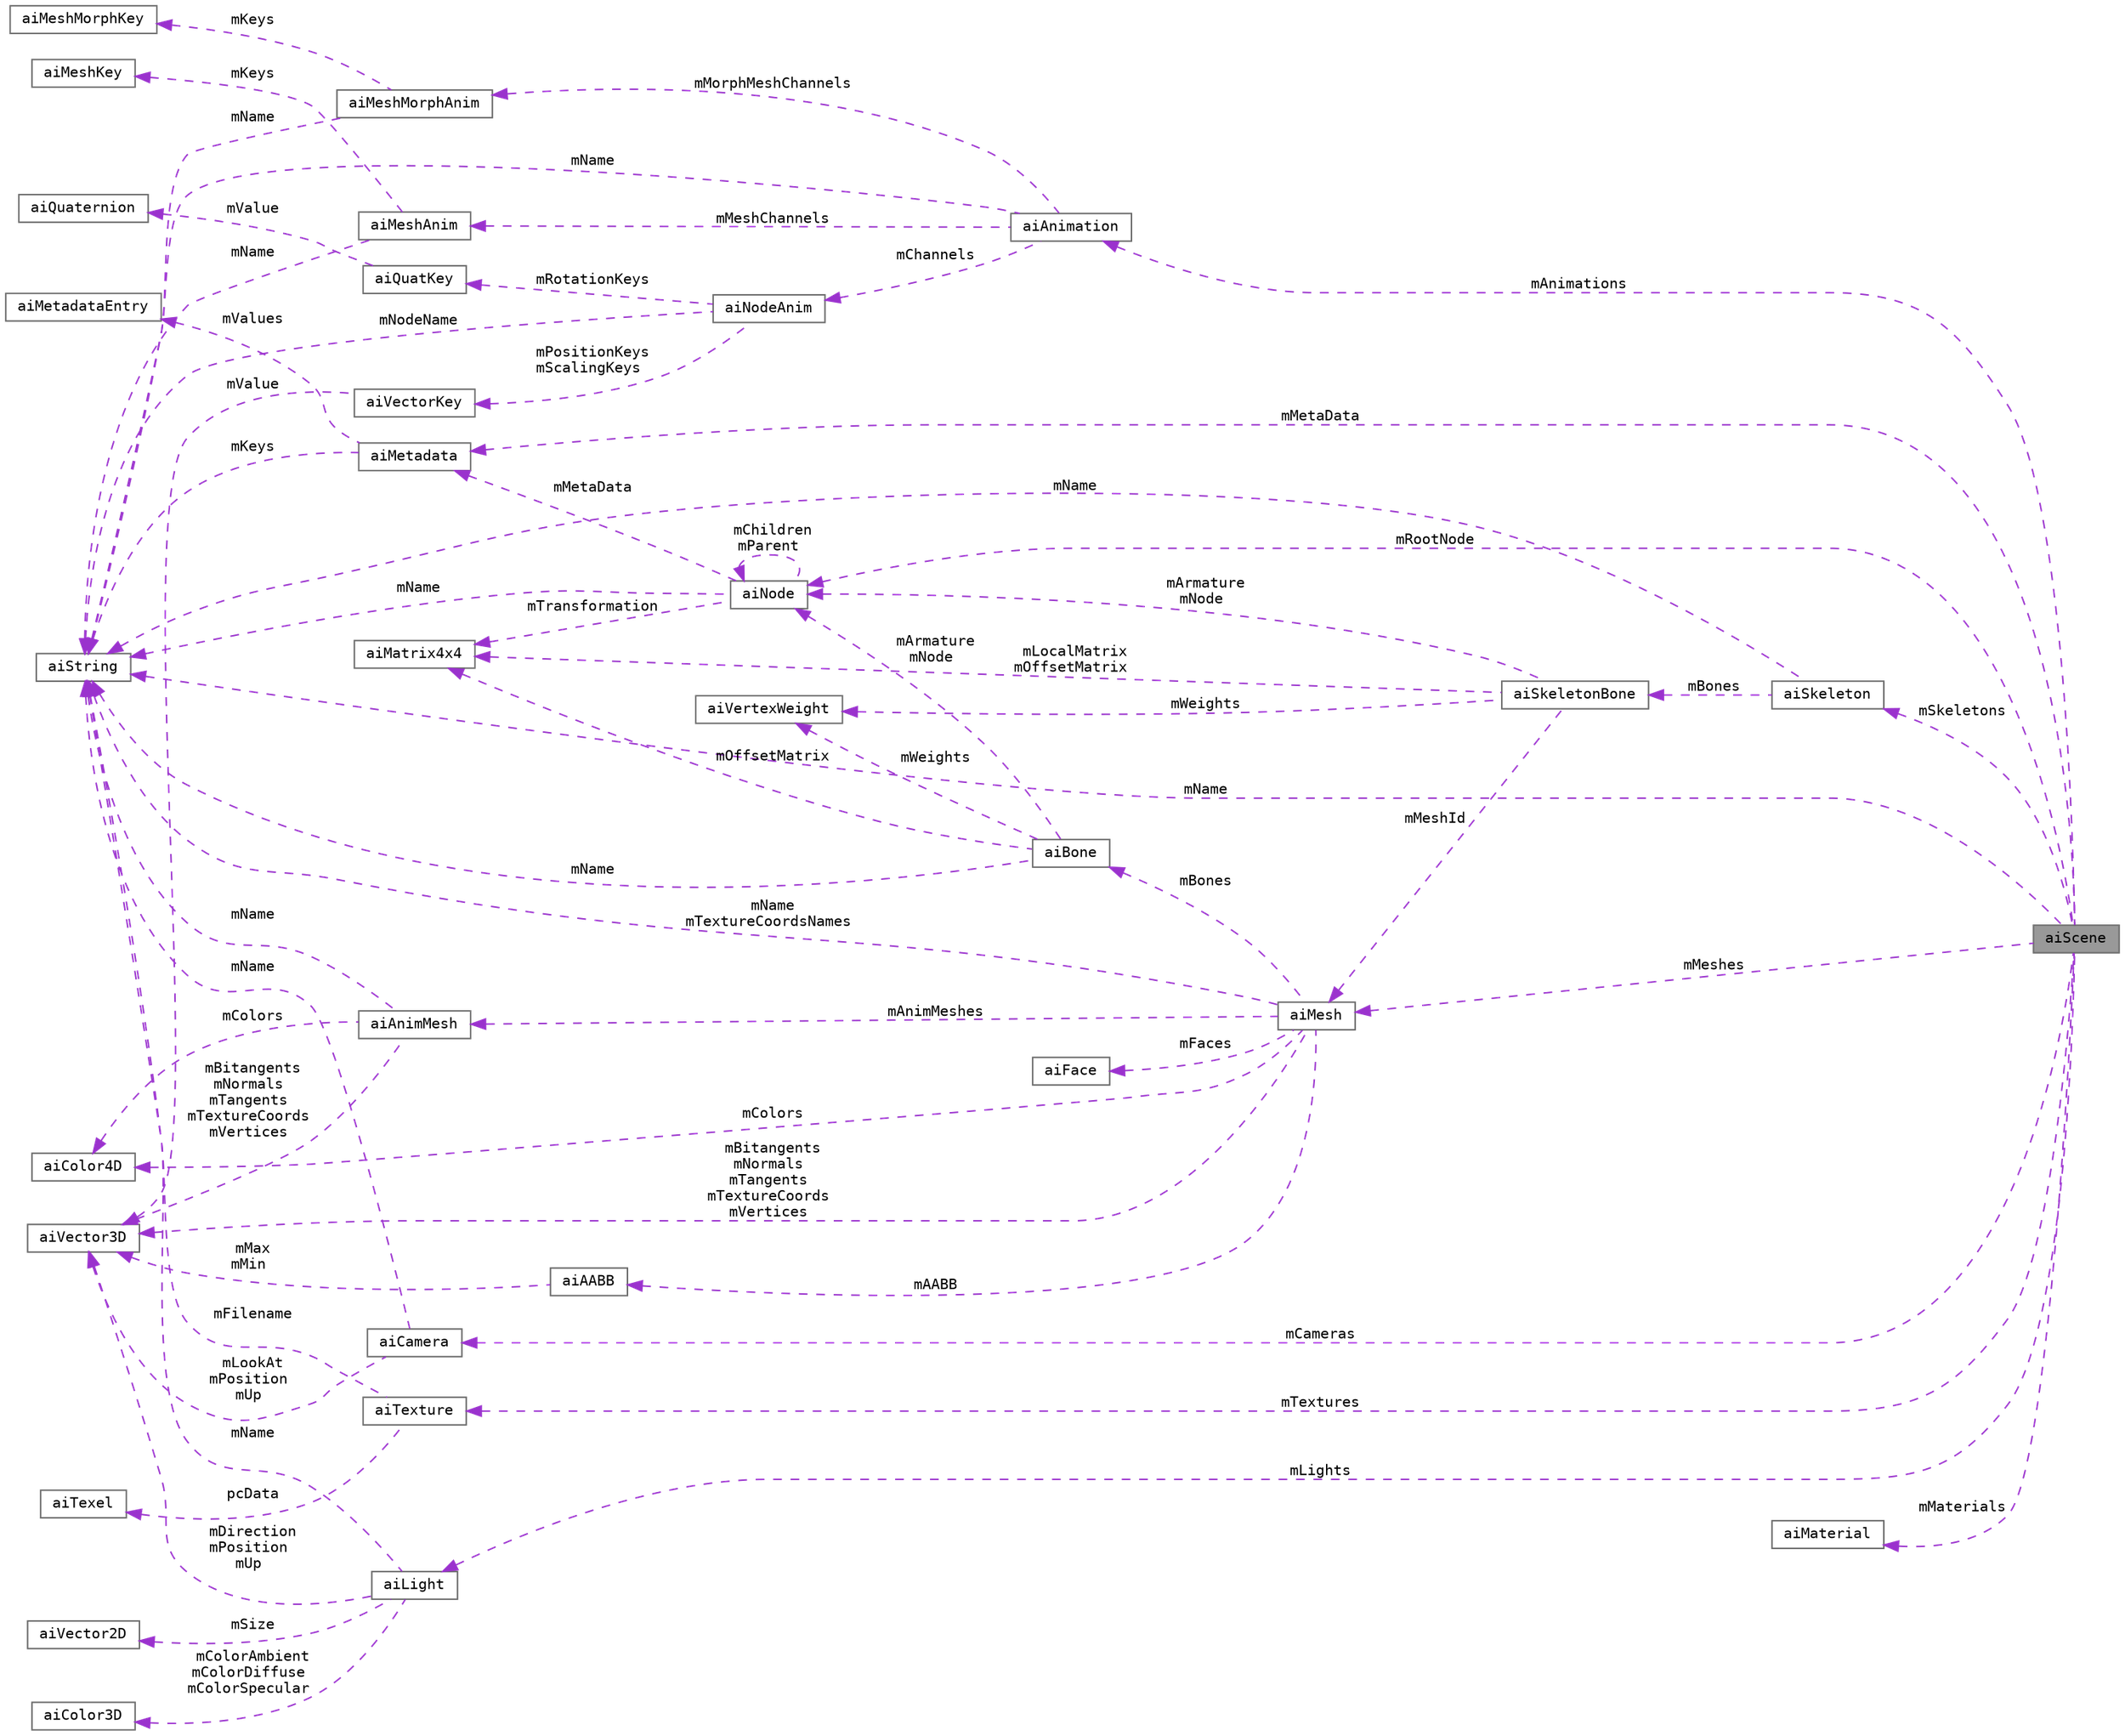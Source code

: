 digraph "aiScene"
{
 // LATEX_PDF_SIZE
  bgcolor="transparent";
  edge [fontname=Terminal,fontsize=10,labelfontname=Helvetica,labelfontsize=10];
  node [fontname=Terminal,fontsize=10,shape=box,height=0.2,width=0.4];
  rankdir="LR";
  Node1 [label="aiScene",height=0.2,width=0.4,color="gray40", fillcolor="grey60", style="filled", fontcolor="black",tooltip=" "];
  Node2 -> Node1 [dir="back",color="darkorchid3",style="dashed",label=" mRootNode" ];
  Node2 [label="aiNode",height=0.2,width=0.4,color="gray40", fillcolor="white", style="filled",URL="$structai_node.html",tooltip=" "];
  Node3 -> Node2 [dir="back",color="darkorchid3",style="dashed",label=" mName" ];
  Node3 [label="aiString",height=0.2,width=0.4,color="gray40", fillcolor="white", style="filled",URL="$structai_string.html",tooltip="Represents an UTF-8 string, zero byte terminated."];
  Node4 -> Node2 [dir="back",color="darkorchid3",style="dashed",label=" mTransformation" ];
  Node4 [label="aiMatrix4x4",height=0.2,width=0.4,color="gray40", fillcolor="white", style="filled",URL="$structai_matrix4x4.html",tooltip=" "];
  Node2 -> Node2 [dir="back",color="darkorchid3",style="dashed",label=" mChildren\nmParent" ];
  Node5 -> Node2 [dir="back",color="darkorchid3",style="dashed",label=" mMetaData" ];
  Node5 [label="aiMetadata",height=0.2,width=0.4,color="gray40", fillcolor="white", style="filled",URL="$structai_metadata.html",tooltip=" "];
  Node3 -> Node5 [dir="back",color="darkorchid3",style="dashed",label=" mKeys" ];
  Node6 -> Node5 [dir="back",color="darkorchid3",style="dashed",label=" mValues" ];
  Node6 [label="aiMetadataEntry",height=0.2,width=0.4,color="gray40", fillcolor="white", style="filled",URL="$structai_metadata_entry.html",tooltip=" "];
  Node7 -> Node1 [dir="back",color="darkorchid3",style="dashed",label=" mMeshes" ];
  Node7 [label="aiMesh",height=0.2,width=0.4,color="gray40", fillcolor="white", style="filled",URL="$structai_mesh.html",tooltip="enum aiMorphingMethod"];
  Node8 -> Node7 [dir="back",color="darkorchid3",style="dashed",label=" mBitangents\nmNormals\nmTangents\nmTextureCoords\nmVertices" ];
  Node8 [label="aiVector3D",height=0.2,width=0.4,color="gray40", fillcolor="white", style="filled",URL="$structai_vector3_d.html",tooltip=" "];
  Node9 -> Node7 [dir="back",color="darkorchid3",style="dashed",label=" mColors" ];
  Node9 [label="aiColor4D",height=0.2,width=0.4,color="gray40", fillcolor="white", style="filled",URL="$structai_color4_d.html",tooltip=" "];
  Node10 -> Node7 [dir="back",color="darkorchid3",style="dashed",label=" mFaces" ];
  Node10 [label="aiFace",height=0.2,width=0.4,color="gray40", fillcolor="white", style="filled",URL="$structai_face.html",tooltip="A single face in a mesh, referring to multiple vertices."];
  Node11 -> Node7 [dir="back",color="darkorchid3",style="dashed",label=" mBones" ];
  Node11 [label="aiBone",height=0.2,width=0.4,color="gray40", fillcolor="white", style="filled",URL="$structai_bone.html",tooltip="A single bone of a mesh."];
  Node3 -> Node11 [dir="back",color="darkorchid3",style="dashed",label=" mName" ];
  Node2 -> Node11 [dir="back",color="darkorchid3",style="dashed",label=" mArmature\nmNode" ];
  Node12 -> Node11 [dir="back",color="darkorchid3",style="dashed",label=" mWeights" ];
  Node12 [label="aiVertexWeight",height=0.2,width=0.4,color="gray40", fillcolor="white", style="filled",URL="$structai_vertex_weight.html",tooltip="A single influence of a bone on a vertex."];
  Node4 -> Node11 [dir="back",color="darkorchid3",style="dashed",label=" mOffsetMatrix" ];
  Node3 -> Node7 [dir="back",color="darkorchid3",style="dashed",label=" mName\nmTextureCoordsNames" ];
  Node13 -> Node7 [dir="back",color="darkorchid3",style="dashed",label=" mAnimMeshes" ];
  Node13 [label="aiAnimMesh",height=0.2,width=0.4,color="gray40", fillcolor="white", style="filled",URL="$structai_anim_mesh.html",tooltip="An AnimMesh is an attachment to an aiMesh stores per-vertex animations for a particular frame."];
  Node3 -> Node13 [dir="back",color="darkorchid3",style="dashed",label=" mName" ];
  Node8 -> Node13 [dir="back",color="darkorchid3",style="dashed",label=" mBitangents\nmNormals\nmTangents\nmTextureCoords\nmVertices" ];
  Node9 -> Node13 [dir="back",color="darkorchid3",style="dashed",label=" mColors" ];
  Node14 -> Node7 [dir="back",color="darkorchid3",style="dashed",label=" mAABB" ];
  Node14 [label="aiAABB",height=0.2,width=0.4,color="gray40", fillcolor="white", style="filled",URL="$structai_a_a_b_b.html",tooltip=" "];
  Node8 -> Node14 [dir="back",color="darkorchid3",style="dashed",label=" mMax\nmMin" ];
  Node15 -> Node1 [dir="back",color="darkorchid3",style="dashed",label=" mMaterials" ];
  Node15 [label="aiMaterial",height=0.2,width=0.4,color="gray40", fillcolor="white", style="filled",URL="$structai_material.html",tooltip="Data structure for a material."];
  Node16 -> Node1 [dir="back",color="darkorchid3",style="dashed",label=" mAnimations" ];
  Node16 [label="aiAnimation",height=0.2,width=0.4,color="gray40", fillcolor="white", style="filled",URL="$structai_animation.html",tooltip=" "];
  Node3 -> Node16 [dir="back",color="darkorchid3",style="dashed",label=" mName" ];
  Node17 -> Node16 [dir="back",color="darkorchid3",style="dashed",label=" mChannels" ];
  Node17 [label="aiNodeAnim",height=0.2,width=0.4,color="gray40", fillcolor="white", style="filled",URL="$structai_node_anim.html",tooltip=" "];
  Node3 -> Node17 [dir="back",color="darkorchid3",style="dashed",label=" mNodeName" ];
  Node18 -> Node17 [dir="back",color="darkorchid3",style="dashed",label=" mPositionKeys\nmScalingKeys" ];
  Node18 [label="aiVectorKey",height=0.2,width=0.4,color="gray40", fillcolor="white", style="filled",URL="$structai_vector_key.html",tooltip=" "];
  Node8 -> Node18 [dir="back",color="darkorchid3",style="dashed",label=" mValue" ];
  Node19 -> Node17 [dir="back",color="darkorchid3",style="dashed",label=" mRotationKeys" ];
  Node19 [label="aiQuatKey",height=0.2,width=0.4,color="gray40", fillcolor="white", style="filled",URL="$structai_quat_key.html",tooltip=" "];
  Node20 -> Node19 [dir="back",color="darkorchid3",style="dashed",label=" mValue" ];
  Node20 [label="aiQuaternion",height=0.2,width=0.4,color="gray40", fillcolor="white", style="filled",URL="$structai_quaternion.html",tooltip=" "];
  Node21 -> Node16 [dir="back",color="darkorchid3",style="dashed",label=" mMeshChannels" ];
  Node21 [label="aiMeshAnim",height=0.2,width=0.4,color="gray40", fillcolor="white", style="filled",URL="$structai_mesh_anim.html",tooltip=" "];
  Node3 -> Node21 [dir="back",color="darkorchid3",style="dashed",label=" mName" ];
  Node22 -> Node21 [dir="back",color="darkorchid3",style="dashed",label=" mKeys" ];
  Node22 [label="aiMeshKey",height=0.2,width=0.4,color="gray40", fillcolor="white", style="filled",URL="$structai_mesh_key.html",tooltip=" "];
  Node23 -> Node16 [dir="back",color="darkorchid3",style="dashed",label=" mMorphMeshChannels" ];
  Node23 [label="aiMeshMorphAnim",height=0.2,width=0.4,color="gray40", fillcolor="white", style="filled",URL="$structai_mesh_morph_anim.html",tooltip=" "];
  Node3 -> Node23 [dir="back",color="darkorchid3",style="dashed",label=" mName" ];
  Node24 -> Node23 [dir="back",color="darkorchid3",style="dashed",label=" mKeys" ];
  Node24 [label="aiMeshMorphKey",height=0.2,width=0.4,color="gray40", fillcolor="white", style="filled",URL="$structai_mesh_morph_key.html",tooltip=" "];
  Node25 -> Node1 [dir="back",color="darkorchid3",style="dashed",label=" mTextures" ];
  Node25 [label="aiTexture",height=0.2,width=0.4,color="gray40", fillcolor="white", style="filled",URL="$structai_texture.html",tooltip=" "];
  Node26 -> Node25 [dir="back",color="darkorchid3",style="dashed",label=" pcData" ];
  Node26 [label="aiTexel",height=0.2,width=0.4,color="gray40", fillcolor="white", style="filled",URL="$structai_texel.html",tooltip="Helper structure to represent a texel in a ARGB8888 format."];
  Node3 -> Node25 [dir="back",color="darkorchid3",style="dashed",label=" mFilename" ];
  Node27 -> Node1 [dir="back",color="darkorchid3",style="dashed",label=" mLights" ];
  Node27 [label="aiLight",height=0.2,width=0.4,color="gray40", fillcolor="white", style="filled",URL="$structai_light.html",tooltip=" "];
  Node3 -> Node27 [dir="back",color="darkorchid3",style="dashed",label=" mName" ];
  Node8 -> Node27 [dir="back",color="darkorchid3",style="dashed",label=" mDirection\nmPosition\nmUp" ];
  Node28 -> Node27 [dir="back",color="darkorchid3",style="dashed",label=" mColorAmbient\nmColorDiffuse\nmColorSpecular" ];
  Node28 [label="aiColor3D",height=0.2,width=0.4,color="gray40", fillcolor="white", style="filled",URL="$structai_color3_d.html",tooltip=" "];
  Node29 -> Node27 [dir="back",color="darkorchid3",style="dashed",label=" mSize" ];
  Node29 [label="aiVector2D",height=0.2,width=0.4,color="gray40", fillcolor="white", style="filled",URL="$structai_vector2_d.html",tooltip=" "];
  Node30 -> Node1 [dir="back",color="darkorchid3",style="dashed",label=" mCameras" ];
  Node30 [label="aiCamera",height=0.2,width=0.4,color="gray40", fillcolor="white", style="filled",URL="$structai_camera.html",tooltip=" "];
  Node3 -> Node30 [dir="back",color="darkorchid3",style="dashed",label=" mName" ];
  Node8 -> Node30 [dir="back",color="darkorchid3",style="dashed",label=" mLookAt\nmPosition\nmUp" ];
  Node5 -> Node1 [dir="back",color="darkorchid3",style="dashed",label=" mMetaData" ];
  Node3 -> Node1 [dir="back",color="darkorchid3",style="dashed",label=" mName" ];
  Node31 -> Node1 [dir="back",color="darkorchid3",style="dashed",label=" mSkeletons" ];
  Node31 [label="aiSkeleton",height=0.2,width=0.4,color="gray40", fillcolor="white", style="filled",URL="$structai_skeleton.html",tooltip="A skeleton represents the bone hierarchy of an animation."];
  Node3 -> Node31 [dir="back",color="darkorchid3",style="dashed",label=" mName" ];
  Node32 -> Node31 [dir="back",color="darkorchid3",style="dashed",label=" mBones" ];
  Node32 [label="aiSkeletonBone",height=0.2,width=0.4,color="gray40", fillcolor="white", style="filled",URL="$structai_skeleton_bone.html",tooltip="A skeleton bone represents a single bone is a skeleton structure."];
  Node2 -> Node32 [dir="back",color="darkorchid3",style="dashed",label=" mArmature\nmNode" ];
  Node7 -> Node32 [dir="back",color="darkorchid3",style="dashed",label=" mMeshId" ];
  Node12 -> Node32 [dir="back",color="darkorchid3",style="dashed",label=" mWeights" ];
  Node4 -> Node32 [dir="back",color="darkorchid3",style="dashed",label=" mLocalMatrix\nmOffsetMatrix" ];
}
